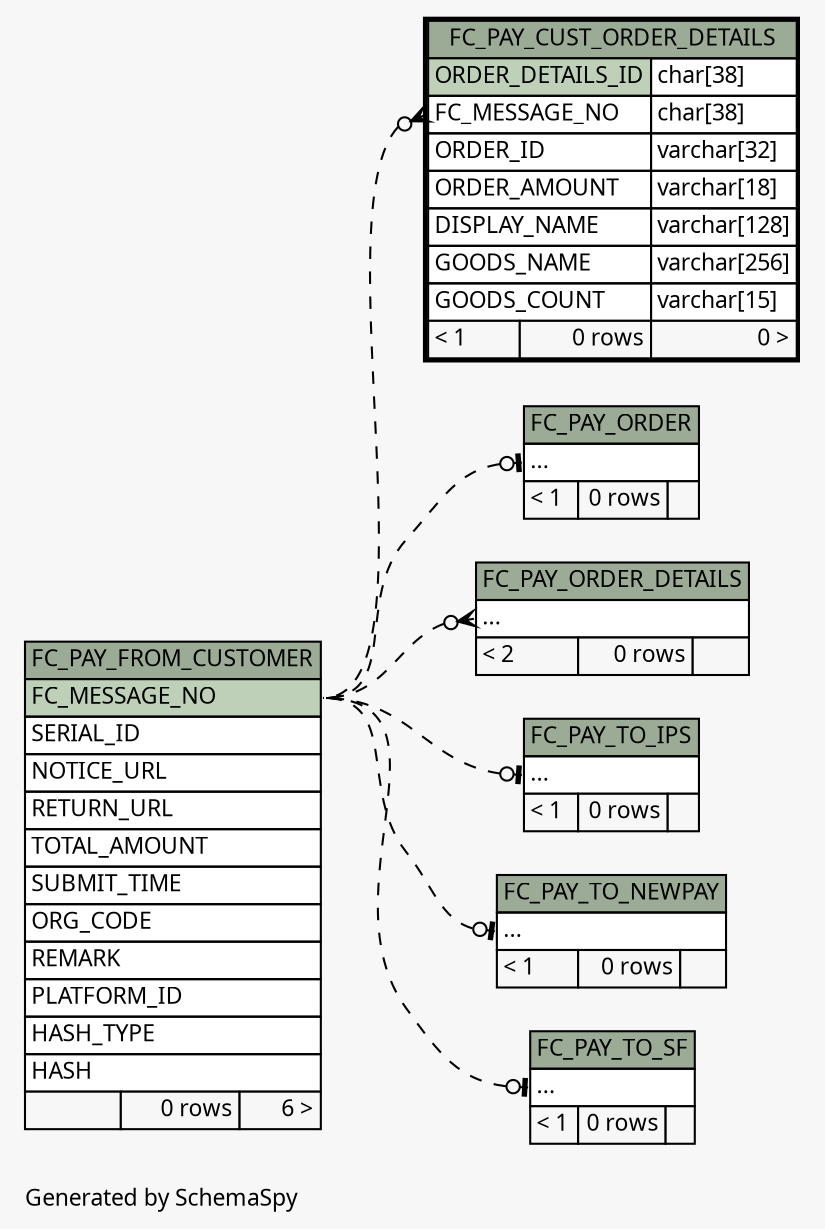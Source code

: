 // dot 2.26.0 on Linux 2.6.32-504.8.1.el6.x86_64
// SchemaSpy rev Unknown
digraph "impliedTwoDegreesRelationshipsDiagram" {
  graph [
    rankdir="RL"
    bgcolor="#f7f7f7"
    label="\nGenerated by SchemaSpy"
    labeljust="l"
    nodesep="0.18"
    ranksep="0.46"
    fontname="Microsoft YaHei"
    fontsize="11"
  ];
  node [
    fontname="Microsoft YaHei"
    fontsize="11"
    shape="plaintext"
  ];
  edge [
    arrowsize="0.8"
  ];
  "FC_PAY_CUST_ORDER_DETAILS":"FC_MESSAGE_NO":w -> "FC_PAY_FROM_CUSTOMER":"FC_MESSAGE_NO":e [arrowhead=none dir=back arrowtail=crowodot style=dashed];
  "FC_PAY_ORDER":"elipses":w -> "FC_PAY_FROM_CUSTOMER":"FC_MESSAGE_NO":e [arrowhead=none dir=back arrowtail=teeodot style=dashed];
  "FC_PAY_ORDER_DETAILS":"elipses":w -> "FC_PAY_FROM_CUSTOMER":"FC_MESSAGE_NO":e [arrowhead=none dir=back arrowtail=crowodot style=dashed];
  "FC_PAY_TO_IPS":"elipses":w -> "FC_PAY_FROM_CUSTOMER":"FC_MESSAGE_NO":e [arrowhead=none dir=back arrowtail=teeodot style=dashed];
  "FC_PAY_TO_NEWPAY":"elipses":w -> "FC_PAY_FROM_CUSTOMER":"FC_MESSAGE_NO":e [arrowhead=none dir=back arrowtail=teeodot style=dashed];
  "FC_PAY_TO_SF":"elipses":w -> "FC_PAY_FROM_CUSTOMER":"FC_MESSAGE_NO":e [arrowhead=none dir=back arrowtail=teeodot style=dashed];
  "FC_PAY_CUST_ORDER_DETAILS" [
    label=<
    <TABLE BORDER="2" CELLBORDER="1" CELLSPACING="0" BGCOLOR="#ffffff">
      <TR><TD COLSPAN="3" BGCOLOR="#9bab96" ALIGN="CENTER">FC_PAY_CUST_ORDER_DETAILS</TD></TR>
      <TR><TD PORT="ORDER_DETAILS_ID" COLSPAN="2" BGCOLOR="#bed1b8" ALIGN="LEFT">ORDER_DETAILS_ID</TD><TD PORT="ORDER_DETAILS_ID.type" ALIGN="LEFT">char[38]</TD></TR>
      <TR><TD PORT="FC_MESSAGE_NO" COLSPAN="2" ALIGN="LEFT">FC_MESSAGE_NO</TD><TD PORT="FC_MESSAGE_NO.type" ALIGN="LEFT">char[38]</TD></TR>
      <TR><TD PORT="ORDER_ID" COLSPAN="2" ALIGN="LEFT">ORDER_ID</TD><TD PORT="ORDER_ID.type" ALIGN="LEFT">varchar[32]</TD></TR>
      <TR><TD PORT="ORDER_AMOUNT" COLSPAN="2" ALIGN="LEFT">ORDER_AMOUNT</TD><TD PORT="ORDER_AMOUNT.type" ALIGN="LEFT">varchar[18]</TD></TR>
      <TR><TD PORT="DISPLAY_NAME" COLSPAN="2" ALIGN="LEFT">DISPLAY_NAME</TD><TD PORT="DISPLAY_NAME.type" ALIGN="LEFT">varchar[128]</TD></TR>
      <TR><TD PORT="GOODS_NAME" COLSPAN="2" ALIGN="LEFT">GOODS_NAME</TD><TD PORT="GOODS_NAME.type" ALIGN="LEFT">varchar[256]</TD></TR>
      <TR><TD PORT="GOODS_COUNT" COLSPAN="2" ALIGN="LEFT">GOODS_COUNT</TD><TD PORT="GOODS_COUNT.type" ALIGN="LEFT">varchar[15]</TD></TR>
      <TR><TD ALIGN="LEFT" BGCOLOR="#f7f7f7">&lt; 1</TD><TD ALIGN="RIGHT" BGCOLOR="#f7f7f7">0 rows</TD><TD ALIGN="RIGHT" BGCOLOR="#f7f7f7">0 &gt;</TD></TR>
    </TABLE>>
    URL="FC_PAY_CUST_ORDER_DETAILS.html"
    tooltip="FC_PAY_CUST_ORDER_DETAILS"
  ];
  "FC_PAY_FROM_CUSTOMER" [
    label=<
    <TABLE BORDER="0" CELLBORDER="1" CELLSPACING="0" BGCOLOR="#ffffff">
      <TR><TD COLSPAN="3" BGCOLOR="#9bab96" ALIGN="CENTER">FC_PAY_FROM_CUSTOMER</TD></TR>
      <TR><TD PORT="FC_MESSAGE_NO" COLSPAN="3" BGCOLOR="#bed1b8" ALIGN="LEFT">FC_MESSAGE_NO</TD></TR>
      <TR><TD PORT="SERIAL_ID" COLSPAN="3" ALIGN="LEFT">SERIAL_ID</TD></TR>
      <TR><TD PORT="NOTICE_URL" COLSPAN="3" ALIGN="LEFT">NOTICE_URL</TD></TR>
      <TR><TD PORT="RETURN_URL" COLSPAN="3" ALIGN="LEFT">RETURN_URL</TD></TR>
      <TR><TD PORT="TOTAL_AMOUNT" COLSPAN="3" ALIGN="LEFT">TOTAL_AMOUNT</TD></TR>
      <TR><TD PORT="SUBMIT_TIME" COLSPAN="3" ALIGN="LEFT">SUBMIT_TIME</TD></TR>
      <TR><TD PORT="ORG_CODE" COLSPAN="3" ALIGN="LEFT">ORG_CODE</TD></TR>
      <TR><TD PORT="REMARK" COLSPAN="3" ALIGN="LEFT">REMARK</TD></TR>
      <TR><TD PORT="PLATFORM_ID" COLSPAN="3" ALIGN="LEFT">PLATFORM_ID</TD></TR>
      <TR><TD PORT="HASH_TYPE" COLSPAN="3" ALIGN="LEFT">HASH_TYPE</TD></TR>
      <TR><TD PORT="HASH" COLSPAN="3" ALIGN="LEFT">HASH</TD></TR>
      <TR><TD ALIGN="LEFT" BGCOLOR="#f7f7f7">  </TD><TD ALIGN="RIGHT" BGCOLOR="#f7f7f7">0 rows</TD><TD ALIGN="RIGHT" BGCOLOR="#f7f7f7">6 &gt;</TD></TR>
    </TABLE>>
    URL="FC_PAY_FROM_CUSTOMER.html"
    tooltip="FC_PAY_FROM_CUSTOMER"
  ];
  "FC_PAY_ORDER" [
    label=<
    <TABLE BORDER="0" CELLBORDER="1" CELLSPACING="0" BGCOLOR="#ffffff">
      <TR><TD COLSPAN="3" BGCOLOR="#9bab96" ALIGN="CENTER">FC_PAY_ORDER</TD></TR>
      <TR><TD PORT="elipses" COLSPAN="3" ALIGN="LEFT">...</TD></TR>
      <TR><TD ALIGN="LEFT" BGCOLOR="#f7f7f7">&lt; 1</TD><TD ALIGN="RIGHT" BGCOLOR="#f7f7f7">0 rows</TD><TD ALIGN="RIGHT" BGCOLOR="#f7f7f7">  </TD></TR>
    </TABLE>>
    URL="FC_PAY_ORDER.html"
    tooltip="FC_PAY_ORDER"
  ];
  "FC_PAY_ORDER_DETAILS" [
    label=<
    <TABLE BORDER="0" CELLBORDER="1" CELLSPACING="0" BGCOLOR="#ffffff">
      <TR><TD COLSPAN="3" BGCOLOR="#9bab96" ALIGN="CENTER">FC_PAY_ORDER_DETAILS</TD></TR>
      <TR><TD PORT="elipses" COLSPAN="3" ALIGN="LEFT">...</TD></TR>
      <TR><TD ALIGN="LEFT" BGCOLOR="#f7f7f7">&lt; 2</TD><TD ALIGN="RIGHT" BGCOLOR="#f7f7f7">0 rows</TD><TD ALIGN="RIGHT" BGCOLOR="#f7f7f7">  </TD></TR>
    </TABLE>>
    URL="FC_PAY_ORDER_DETAILS.html"
    tooltip="FC_PAY_ORDER_DETAILS"
  ];
  "FC_PAY_TO_IPS" [
    label=<
    <TABLE BORDER="0" CELLBORDER="1" CELLSPACING="0" BGCOLOR="#ffffff">
      <TR><TD COLSPAN="3" BGCOLOR="#9bab96" ALIGN="CENTER">FC_PAY_TO_IPS</TD></TR>
      <TR><TD PORT="elipses" COLSPAN="3" ALIGN="LEFT">...</TD></TR>
      <TR><TD ALIGN="LEFT" BGCOLOR="#f7f7f7">&lt; 1</TD><TD ALIGN="RIGHT" BGCOLOR="#f7f7f7">0 rows</TD><TD ALIGN="RIGHT" BGCOLOR="#f7f7f7">  </TD></TR>
    </TABLE>>
    URL="FC_PAY_TO_IPS.html"
    tooltip="FC_PAY_TO_IPS"
  ];
  "FC_PAY_TO_NEWPAY" [
    label=<
    <TABLE BORDER="0" CELLBORDER="1" CELLSPACING="0" BGCOLOR="#ffffff">
      <TR><TD COLSPAN="3" BGCOLOR="#9bab96" ALIGN="CENTER">FC_PAY_TO_NEWPAY</TD></TR>
      <TR><TD PORT="elipses" COLSPAN="3" ALIGN="LEFT">...</TD></TR>
      <TR><TD ALIGN="LEFT" BGCOLOR="#f7f7f7">&lt; 1</TD><TD ALIGN="RIGHT" BGCOLOR="#f7f7f7">0 rows</TD><TD ALIGN="RIGHT" BGCOLOR="#f7f7f7">  </TD></TR>
    </TABLE>>
    URL="FC_PAY_TO_NEWPAY.html"
    tooltip="FC_PAY_TO_NEWPAY"
  ];
  "FC_PAY_TO_SF" [
    label=<
    <TABLE BORDER="0" CELLBORDER="1" CELLSPACING="0" BGCOLOR="#ffffff">
      <TR><TD COLSPAN="3" BGCOLOR="#9bab96" ALIGN="CENTER">FC_PAY_TO_SF</TD></TR>
      <TR><TD PORT="elipses" COLSPAN="3" ALIGN="LEFT">...</TD></TR>
      <TR><TD ALIGN="LEFT" BGCOLOR="#f7f7f7">&lt; 1</TD><TD ALIGN="RIGHT" BGCOLOR="#f7f7f7">0 rows</TD><TD ALIGN="RIGHT" BGCOLOR="#f7f7f7">  </TD></TR>
    </TABLE>>
    URL="FC_PAY_TO_SF.html"
    tooltip="FC_PAY_TO_SF"
  ];
}
